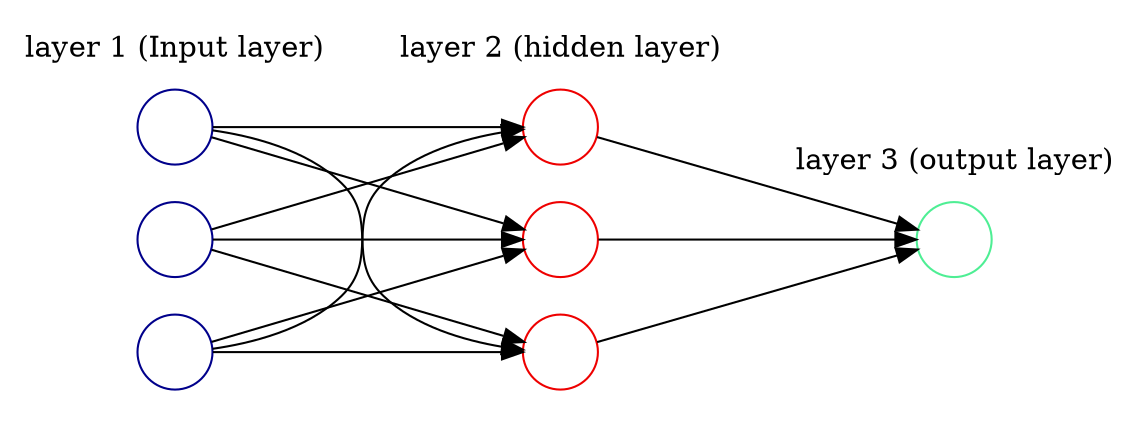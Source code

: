 digraph G {

        rankdir=LR
        /*splines=line*/

        node [fixedsize=true, label=""];

        subgraph cluster_0 { color=white; node [style=solid,color=blue4,
        shape=circle]; x1 x2 x3; label = "layer 1 (Input layer)"; }

	      subgraph cluster_1 { color=white; node [style=solid,color=red2, shape=circle];
        a12 a22 a32; label = "layer 2 (hidden layer)"; }

	      subgraph cluster_2 { color=white; node [style=solid,color=seagreen2,
	      shape=circle]; O; label="layer 3 (output layer)"; }

        x1 -> a12; x1 -> a22; x1 -> a32; x2 -> a12; x2 -> a22; x2 -> a32; x3 ->
        a12; x3 -> a22; x3 -> a32;

        a12 -> O a22 -> O a32 -> O

}
